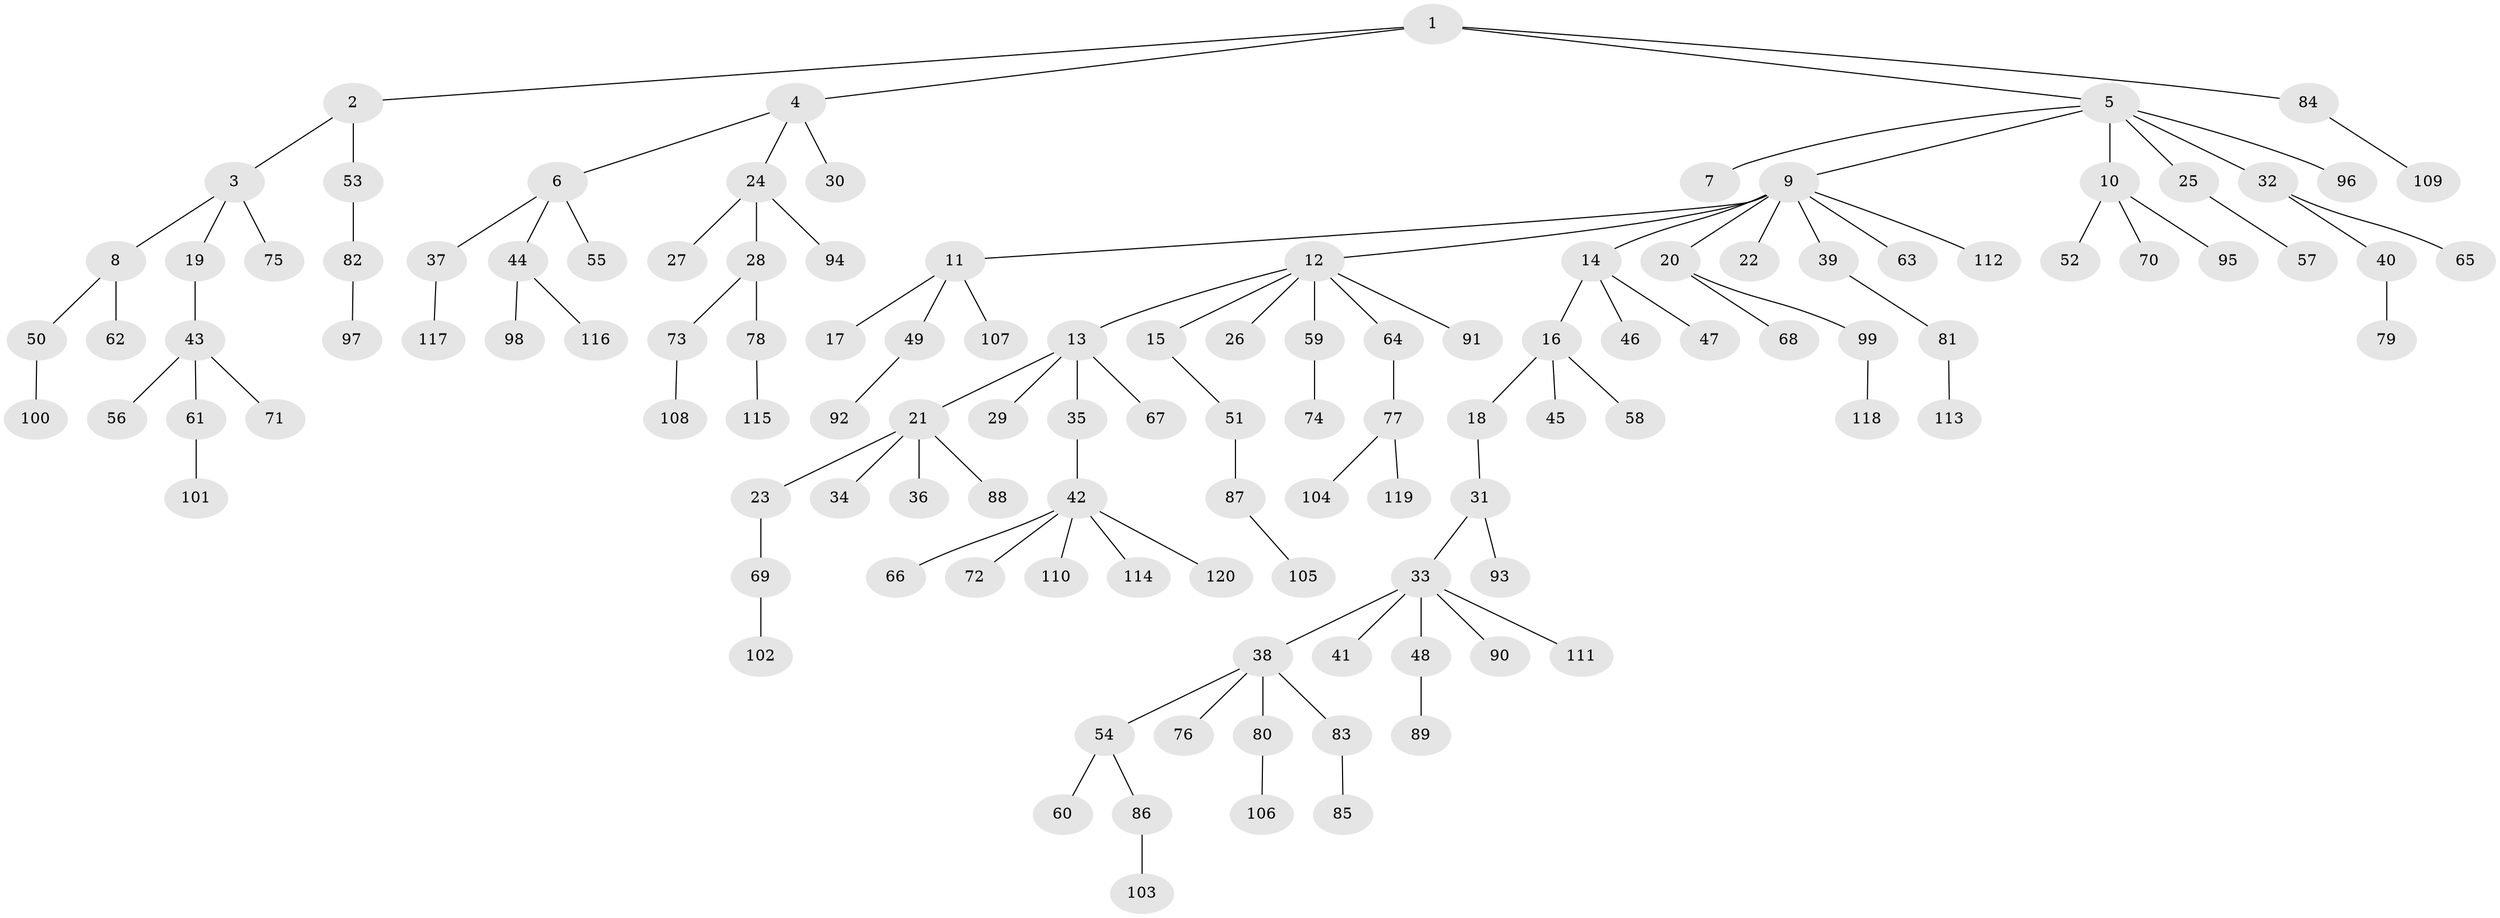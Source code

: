 // Generated by graph-tools (version 1.1) at 2025/26/03/09/25 03:26:30]
// undirected, 120 vertices, 119 edges
graph export_dot {
graph [start="1"]
  node [color=gray90,style=filled];
  1;
  2;
  3;
  4;
  5;
  6;
  7;
  8;
  9;
  10;
  11;
  12;
  13;
  14;
  15;
  16;
  17;
  18;
  19;
  20;
  21;
  22;
  23;
  24;
  25;
  26;
  27;
  28;
  29;
  30;
  31;
  32;
  33;
  34;
  35;
  36;
  37;
  38;
  39;
  40;
  41;
  42;
  43;
  44;
  45;
  46;
  47;
  48;
  49;
  50;
  51;
  52;
  53;
  54;
  55;
  56;
  57;
  58;
  59;
  60;
  61;
  62;
  63;
  64;
  65;
  66;
  67;
  68;
  69;
  70;
  71;
  72;
  73;
  74;
  75;
  76;
  77;
  78;
  79;
  80;
  81;
  82;
  83;
  84;
  85;
  86;
  87;
  88;
  89;
  90;
  91;
  92;
  93;
  94;
  95;
  96;
  97;
  98;
  99;
  100;
  101;
  102;
  103;
  104;
  105;
  106;
  107;
  108;
  109;
  110;
  111;
  112;
  113;
  114;
  115;
  116;
  117;
  118;
  119;
  120;
  1 -- 2;
  1 -- 4;
  1 -- 5;
  1 -- 84;
  2 -- 3;
  2 -- 53;
  3 -- 8;
  3 -- 19;
  3 -- 75;
  4 -- 6;
  4 -- 24;
  4 -- 30;
  5 -- 7;
  5 -- 9;
  5 -- 10;
  5 -- 25;
  5 -- 32;
  5 -- 96;
  6 -- 37;
  6 -- 44;
  6 -- 55;
  8 -- 50;
  8 -- 62;
  9 -- 11;
  9 -- 12;
  9 -- 14;
  9 -- 20;
  9 -- 22;
  9 -- 39;
  9 -- 63;
  9 -- 112;
  10 -- 52;
  10 -- 70;
  10 -- 95;
  11 -- 17;
  11 -- 49;
  11 -- 107;
  12 -- 13;
  12 -- 15;
  12 -- 26;
  12 -- 59;
  12 -- 64;
  12 -- 91;
  13 -- 21;
  13 -- 29;
  13 -- 35;
  13 -- 67;
  14 -- 16;
  14 -- 46;
  14 -- 47;
  15 -- 51;
  16 -- 18;
  16 -- 45;
  16 -- 58;
  18 -- 31;
  19 -- 43;
  20 -- 68;
  20 -- 99;
  21 -- 23;
  21 -- 34;
  21 -- 36;
  21 -- 88;
  23 -- 69;
  24 -- 27;
  24 -- 28;
  24 -- 94;
  25 -- 57;
  28 -- 73;
  28 -- 78;
  31 -- 33;
  31 -- 93;
  32 -- 40;
  32 -- 65;
  33 -- 38;
  33 -- 41;
  33 -- 48;
  33 -- 90;
  33 -- 111;
  35 -- 42;
  37 -- 117;
  38 -- 54;
  38 -- 76;
  38 -- 80;
  38 -- 83;
  39 -- 81;
  40 -- 79;
  42 -- 66;
  42 -- 72;
  42 -- 110;
  42 -- 114;
  42 -- 120;
  43 -- 56;
  43 -- 61;
  43 -- 71;
  44 -- 98;
  44 -- 116;
  48 -- 89;
  49 -- 92;
  50 -- 100;
  51 -- 87;
  53 -- 82;
  54 -- 60;
  54 -- 86;
  59 -- 74;
  61 -- 101;
  64 -- 77;
  69 -- 102;
  73 -- 108;
  77 -- 104;
  77 -- 119;
  78 -- 115;
  80 -- 106;
  81 -- 113;
  82 -- 97;
  83 -- 85;
  84 -- 109;
  86 -- 103;
  87 -- 105;
  99 -- 118;
}
